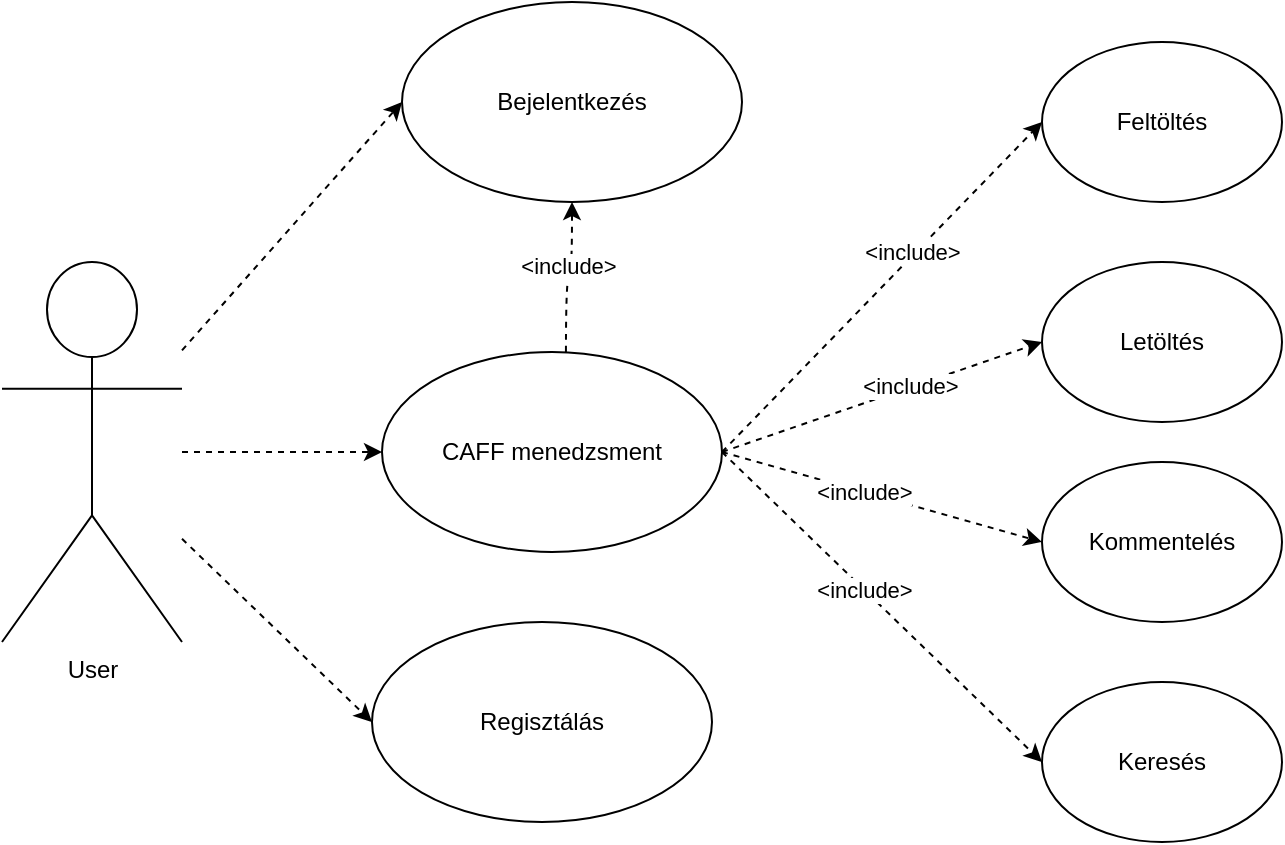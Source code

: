 <mxfile version="15.4.0" type="device"><diagram id="Pm2xcWBlijKU0bskHkSk" name="Page-1"><mxGraphModel dx="1350" dy="816" grid="1" gridSize="10" guides="1" tooltips="1" connect="1" arrows="1" fold="1" page="1" pageScale="1" pageWidth="850" pageHeight="1100" math="0" shadow="0"><root><mxCell id="0"/><mxCell id="1" parent="0"/><mxCell id="e954ZY57CBxqiiozDPRV-1" value="User" style="shape=umlActor;verticalLabelPosition=bottom;verticalAlign=top;html=1;outlineConnect=0;" parent="1" vertex="1"><mxGeometry x="70" y="220" width="90" height="190" as="geometry"/></mxCell><mxCell id="e954ZY57CBxqiiozDPRV-12" style="rounded=0;orthogonalLoop=1;jettySize=auto;html=1;entryX=0;entryY=0.5;entryDx=0;entryDy=0;dashed=1;startArrow=none;startFill=0;" parent="1" source="e954ZY57CBxqiiozDPRV-1" target="e954ZY57CBxqiiozDPRV-2" edge="1"><mxGeometry relative="1" as="geometry"/></mxCell><mxCell id="e954ZY57CBxqiiozDPRV-2" value="Bejelentkezés" style="ellipse;whiteSpace=wrap;html=1;" parent="1" vertex="1"><mxGeometry x="270" y="90" width="170" height="100" as="geometry"/></mxCell><mxCell id="e954ZY57CBxqiiozDPRV-9" style="rounded=0;orthogonalLoop=1;jettySize=auto;html=1;exitX=1;exitY=0.5;exitDx=0;exitDy=0;entryX=0;entryY=0.5;entryDx=0;entryDy=0;dashed=1;" parent="1" source="e954ZY57CBxqiiozDPRV-5" target="e954ZY57CBxqiiozDPRV-6" edge="1"><mxGeometry relative="1" as="geometry"/></mxCell><mxCell id="e954ZY57CBxqiiozDPRV-16" value="&amp;lt;include&amp;gt;" style="edgeLabel;html=1;align=center;verticalAlign=middle;resizable=0;points=[];" parent="e954ZY57CBxqiiozDPRV-9" vertex="1" connectable="0"><mxGeometry x="0.198" y="2" relative="1" as="geometry"><mxPoint as="offset"/></mxGeometry></mxCell><mxCell id="e954ZY57CBxqiiozDPRV-10" style="rounded=0;orthogonalLoop=1;jettySize=auto;html=1;exitX=1;exitY=0.5;exitDx=0;exitDy=0;entryX=0;entryY=0.5;entryDx=0;entryDy=0;dashed=1;" parent="1" source="e954ZY57CBxqiiozDPRV-5" target="e954ZY57CBxqiiozDPRV-7" edge="1"><mxGeometry relative="1" as="geometry"/></mxCell><mxCell id="e954ZY57CBxqiiozDPRV-19" value="&amp;lt;include&amp;gt;" style="edgeLabel;html=1;align=center;verticalAlign=middle;resizable=0;points=[];" parent="e954ZY57CBxqiiozDPRV-10" vertex="1" connectable="0"><mxGeometry x="0.171" y="1" relative="1" as="geometry"><mxPoint as="offset"/></mxGeometry></mxCell><mxCell id="e954ZY57CBxqiiozDPRV-11" style="rounded=0;orthogonalLoop=1;jettySize=auto;html=1;exitX=1;exitY=0.5;exitDx=0;exitDy=0;entryX=0;entryY=0.5;entryDx=0;entryDy=0;dashed=1;" parent="1" source="e954ZY57CBxqiiozDPRV-5" target="e954ZY57CBxqiiozDPRV-8" edge="1"><mxGeometry relative="1" as="geometry"/></mxCell><mxCell id="e954ZY57CBxqiiozDPRV-18" value="&amp;lt;include&amp;gt;" style="edgeLabel;html=1;align=center;verticalAlign=middle;resizable=0;points=[];" parent="e954ZY57CBxqiiozDPRV-11" vertex="1" connectable="0"><mxGeometry x="-0.115" relative="1" as="geometry"><mxPoint as="offset"/></mxGeometry></mxCell><mxCell id="e954ZY57CBxqiiozDPRV-5" value="CAFF menedzsment" style="ellipse;whiteSpace=wrap;html=1;" parent="1" vertex="1"><mxGeometry x="260" y="265" width="170" height="100" as="geometry"/></mxCell><mxCell id="e954ZY57CBxqiiozDPRV-6" value="Feltöltés" style="ellipse;whiteSpace=wrap;html=1;" parent="1" vertex="1"><mxGeometry x="590" y="110" width="120" height="80" as="geometry"/></mxCell><mxCell id="e954ZY57CBxqiiozDPRV-7" value="Letöltés" style="ellipse;whiteSpace=wrap;html=1;" parent="1" vertex="1"><mxGeometry x="590" y="220" width="120" height="80" as="geometry"/></mxCell><mxCell id="e954ZY57CBxqiiozDPRV-8" value="Kommentelés" style="ellipse;whiteSpace=wrap;html=1;" parent="1" vertex="1"><mxGeometry x="590" y="320" width="120" height="80" as="geometry"/></mxCell><mxCell id="e954ZY57CBxqiiozDPRV-13" style="rounded=0;orthogonalLoop=1;jettySize=auto;html=1;entryX=0;entryY=0.5;entryDx=0;entryDy=0;dashed=1;startArrow=none;startFill=0;" parent="1" source="e954ZY57CBxqiiozDPRV-1" target="e954ZY57CBxqiiozDPRV-5" edge="1"><mxGeometry relative="1" as="geometry"><mxPoint x="190" y="503.333" as="sourcePoint"/><mxPoint x="260" y="370" as="targetPoint"/></mxGeometry></mxCell><mxCell id="e954ZY57CBxqiiozDPRV-14" value="Regisztálás" style="ellipse;whiteSpace=wrap;html=1;" parent="1" vertex="1"><mxGeometry x="255" y="400" width="170" height="100" as="geometry"/></mxCell><mxCell id="e954ZY57CBxqiiozDPRV-15" style="rounded=0;orthogonalLoop=1;jettySize=auto;html=1;entryX=0;entryY=0.5;entryDx=0;entryDy=0;dashed=1;startArrow=none;startFill=0;" parent="1" source="e954ZY57CBxqiiozDPRV-1" target="e954ZY57CBxqiiozDPRV-14" edge="1"><mxGeometry relative="1" as="geometry"><mxPoint x="160" y="280" as="sourcePoint"/><mxPoint x="260" y="380" as="targetPoint"/></mxGeometry></mxCell><mxCell id="e954ZY57CBxqiiozDPRV-20" value="Keresés" style="ellipse;whiteSpace=wrap;html=1;" parent="1" vertex="1"><mxGeometry x="590" y="430" width="120" height="80" as="geometry"/></mxCell><mxCell id="e954ZY57CBxqiiozDPRV-21" style="rounded=0;orthogonalLoop=1;jettySize=auto;html=1;exitX=1;exitY=0.5;exitDx=0;exitDy=0;entryX=0;entryY=0.5;entryDx=0;entryDy=0;dashed=1;" parent="1" source="e954ZY57CBxqiiozDPRV-5" target="e954ZY57CBxqiiozDPRV-20" edge="1"><mxGeometry relative="1" as="geometry"><mxPoint x="450" y="420" as="sourcePoint"/></mxGeometry></mxCell><mxCell id="e954ZY57CBxqiiozDPRV-22" value="&amp;lt;include&amp;gt;" style="edgeLabel;html=1;align=center;verticalAlign=middle;resizable=0;points=[];" parent="e954ZY57CBxqiiozDPRV-21" vertex="1" connectable="0"><mxGeometry x="-0.115" relative="1" as="geometry"><mxPoint as="offset"/></mxGeometry></mxCell><mxCell id="e954ZY57CBxqiiozDPRV-23" style="edgeStyle=orthogonalEdgeStyle;rounded=0;orthogonalLoop=1;jettySize=auto;html=1;exitX=0.541;exitY=0;exitDx=0;exitDy=0;entryX=0.5;entryY=1;entryDx=0;entryDy=0;dashed=1;exitPerimeter=0;curved=1;" parent="1" source="e954ZY57CBxqiiozDPRV-5" target="e954ZY57CBxqiiozDPRV-2" edge="1"><mxGeometry relative="1" as="geometry"><mxPoint x="400" y="260" as="sourcePoint"/><mxPoint x="560" y="80" as="targetPoint"/></mxGeometry></mxCell><mxCell id="e954ZY57CBxqiiozDPRV-24" value="&amp;lt;include&amp;gt;" style="edgeLabel;html=1;align=center;verticalAlign=middle;resizable=0;points=[];" parent="e954ZY57CBxqiiozDPRV-23" vertex="1" connectable="0"><mxGeometry x="0.198" y="2" relative="1" as="geometry"><mxPoint as="offset"/></mxGeometry></mxCell></root></mxGraphModel></diagram></mxfile>